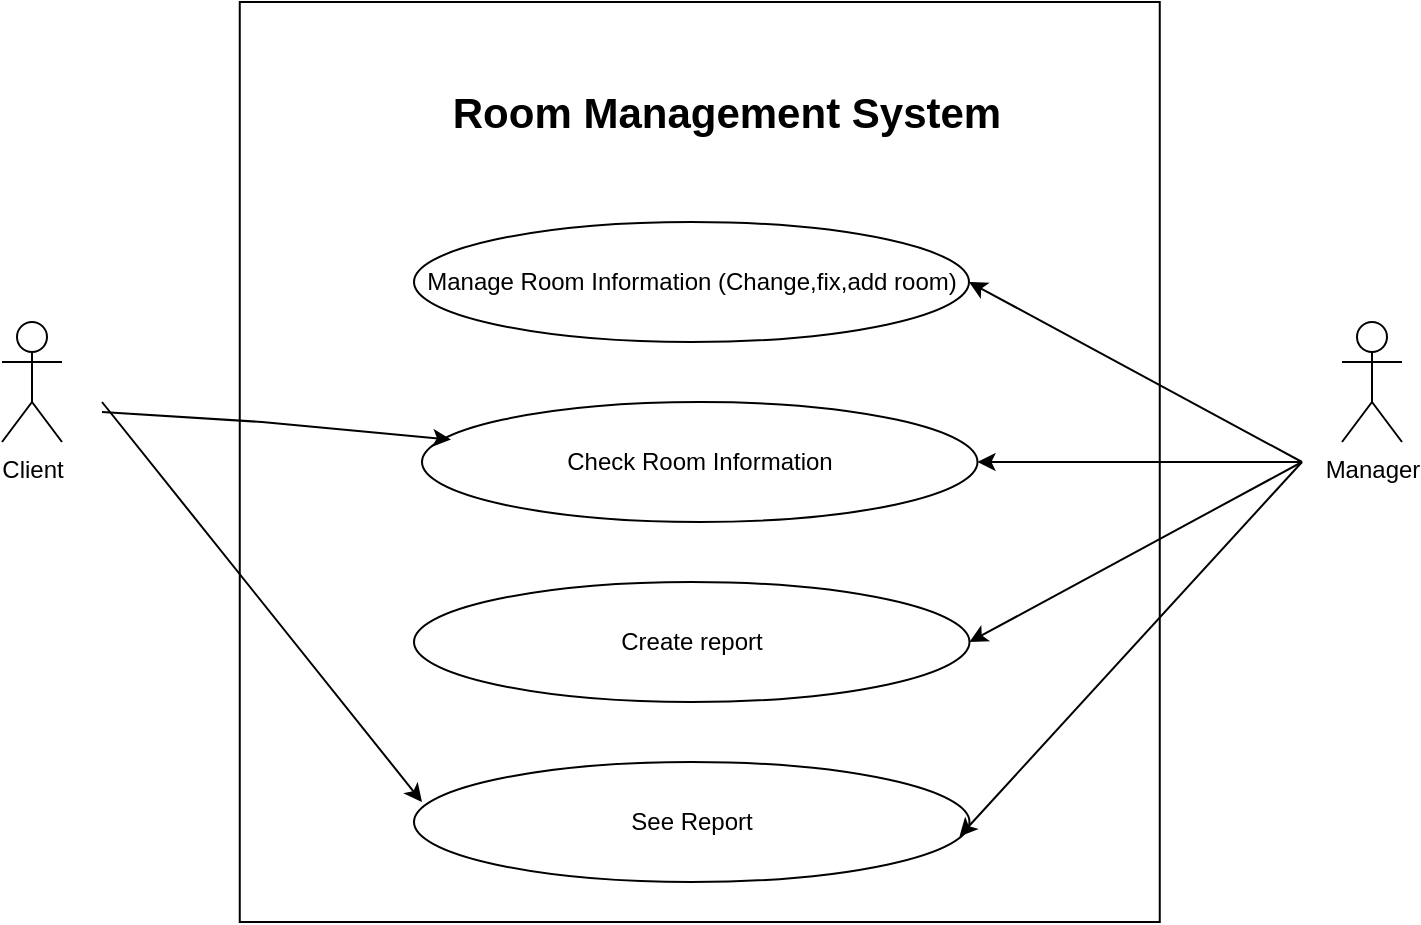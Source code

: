 <mxfile version="22.1.5" type="github">
  <diagram id="R2lEEEUBdFMjLlhIrx00" name="Page-1">
    <mxGraphModel dx="1050" dy="534" grid="1" gridSize="10" guides="1" tooltips="1" connect="1" arrows="1" fold="1" page="1" pageScale="1" pageWidth="850" pageHeight="1100" math="0" shadow="0" extFonts="Permanent Marker^https://fonts.googleapis.com/css?family=Permanent+Marker">
      <root>
        <mxCell id="0" />
        <mxCell id="1" parent="0" />
        <mxCell id="e2z9AnGuoBhqK3iURth1-1" value="" style="whiteSpace=wrap;html=1;aspect=fixed;" vertex="1" parent="1">
          <mxGeometry x="198.88" y="100" width="460" height="460" as="geometry" />
        </mxCell>
        <mxCell id="e2z9AnGuoBhqK3iURth1-2" value="Manage Room Information (Change,fix,add room)" style="ellipse;whiteSpace=wrap;html=1;" vertex="1" parent="1">
          <mxGeometry x="286" y="210" width="277.5" height="60" as="geometry" />
        </mxCell>
        <mxCell id="e2z9AnGuoBhqK3iURth1-5" value="Room Management System" style="text;html=1;strokeColor=none;fillColor=none;align=center;verticalAlign=middle;whiteSpace=wrap;rounded=0;fontSize=21;fontStyle=1" vertex="1" parent="1">
          <mxGeometry x="300" y="120" width="285" height="70" as="geometry" />
        </mxCell>
        <mxCell id="e2z9AnGuoBhqK3iURth1-6" value="Create report" style="ellipse;whiteSpace=wrap;html=1;" vertex="1" parent="1">
          <mxGeometry x="286" y="390" width="277.75" height="60" as="geometry" />
        </mxCell>
        <mxCell id="e2z9AnGuoBhqK3iURth1-7" value="Check Room Information" style="ellipse;whiteSpace=wrap;html=1;" vertex="1" parent="1">
          <mxGeometry x="290" y="300" width="277.75" height="60" as="geometry" />
        </mxCell>
        <mxCell id="e2z9AnGuoBhqK3iURth1-8" value="Client" style="shape=umlActor;verticalLabelPosition=bottom;verticalAlign=top;html=1;outlineConnect=0;" vertex="1" parent="1">
          <mxGeometry x="80" y="260" width="30" height="60" as="geometry" />
        </mxCell>
        <mxCell id="e2z9AnGuoBhqK3iURth1-10" value="Manager" style="shape=umlActor;verticalLabelPosition=bottom;verticalAlign=top;html=1;outlineConnect=0;" vertex="1" parent="1">
          <mxGeometry x="750" y="260" width="30" height="60" as="geometry" />
        </mxCell>
        <mxCell id="e2z9AnGuoBhqK3iURth1-12" value="" style="endArrow=classic;html=1;rounded=0;" edge="1" parent="1">
          <mxGeometry width="50" height="50" relative="1" as="geometry">
            <mxPoint x="130" y="300" as="sourcePoint" />
            <mxPoint x="290" y="500" as="targetPoint" />
            <Array as="points">
              <mxPoint x="130" y="300" />
            </Array>
          </mxGeometry>
        </mxCell>
        <mxCell id="e2z9AnGuoBhqK3iURth1-13" value="" style="endArrow=classic;html=1;rounded=0;entryX=0.052;entryY=0.313;entryDx=0;entryDy=0;entryPerimeter=0;" edge="1" parent="1" target="e2z9AnGuoBhqK3iURth1-7">
          <mxGeometry width="50" height="50" relative="1" as="geometry">
            <mxPoint x="130" y="305" as="sourcePoint" />
            <mxPoint x="293.029" y="313.769" as="targetPoint" />
            <Array as="points">
              <mxPoint x="210" y="310" />
            </Array>
          </mxGeometry>
        </mxCell>
        <mxCell id="e2z9AnGuoBhqK3iURth1-14" value="See Report" style="ellipse;whiteSpace=wrap;html=1;" vertex="1" parent="1">
          <mxGeometry x="286" y="480" width="277.75" height="60" as="geometry" />
        </mxCell>
        <mxCell id="e2z9AnGuoBhqK3iURth1-15" value="" style="endArrow=classic;html=1;rounded=0;entryX=0.982;entryY=0.62;entryDx=0;entryDy=0;entryPerimeter=0;" edge="1" parent="1" target="e2z9AnGuoBhqK3iURth1-14">
          <mxGeometry width="50" height="50" relative="1" as="geometry">
            <mxPoint x="730" y="330" as="sourcePoint" />
            <mxPoint x="750" y="380" as="targetPoint" />
          </mxGeometry>
        </mxCell>
        <mxCell id="e2z9AnGuoBhqK3iURth1-16" value="" style="endArrow=classic;html=1;rounded=0;entryX=1;entryY=0.5;entryDx=0;entryDy=0;" edge="1" parent="1" target="e2z9AnGuoBhqK3iURth1-6">
          <mxGeometry width="50" height="50" relative="1" as="geometry">
            <mxPoint x="730" y="330" as="sourcePoint" />
            <mxPoint x="760" y="340" as="targetPoint" />
          </mxGeometry>
        </mxCell>
        <mxCell id="e2z9AnGuoBhqK3iURth1-17" value="" style="endArrow=classic;html=1;rounded=0;entryX=1;entryY=0.5;entryDx=0;entryDy=0;" edge="1" parent="1" target="e2z9AnGuoBhqK3iURth1-7">
          <mxGeometry width="50" height="50" relative="1" as="geometry">
            <mxPoint x="730" y="330" as="sourcePoint" />
            <mxPoint x="740" y="310" as="targetPoint" />
          </mxGeometry>
        </mxCell>
        <mxCell id="e2z9AnGuoBhqK3iURth1-18" value="" style="endArrow=classic;html=1;rounded=0;entryX=1;entryY=0.5;entryDx=0;entryDy=0;" edge="1" parent="1" target="e2z9AnGuoBhqK3iURth1-2">
          <mxGeometry width="50" height="50" relative="1" as="geometry">
            <mxPoint x="730" y="330" as="sourcePoint" />
            <mxPoint x="750" y="265" as="targetPoint" />
          </mxGeometry>
        </mxCell>
      </root>
    </mxGraphModel>
  </diagram>
</mxfile>
